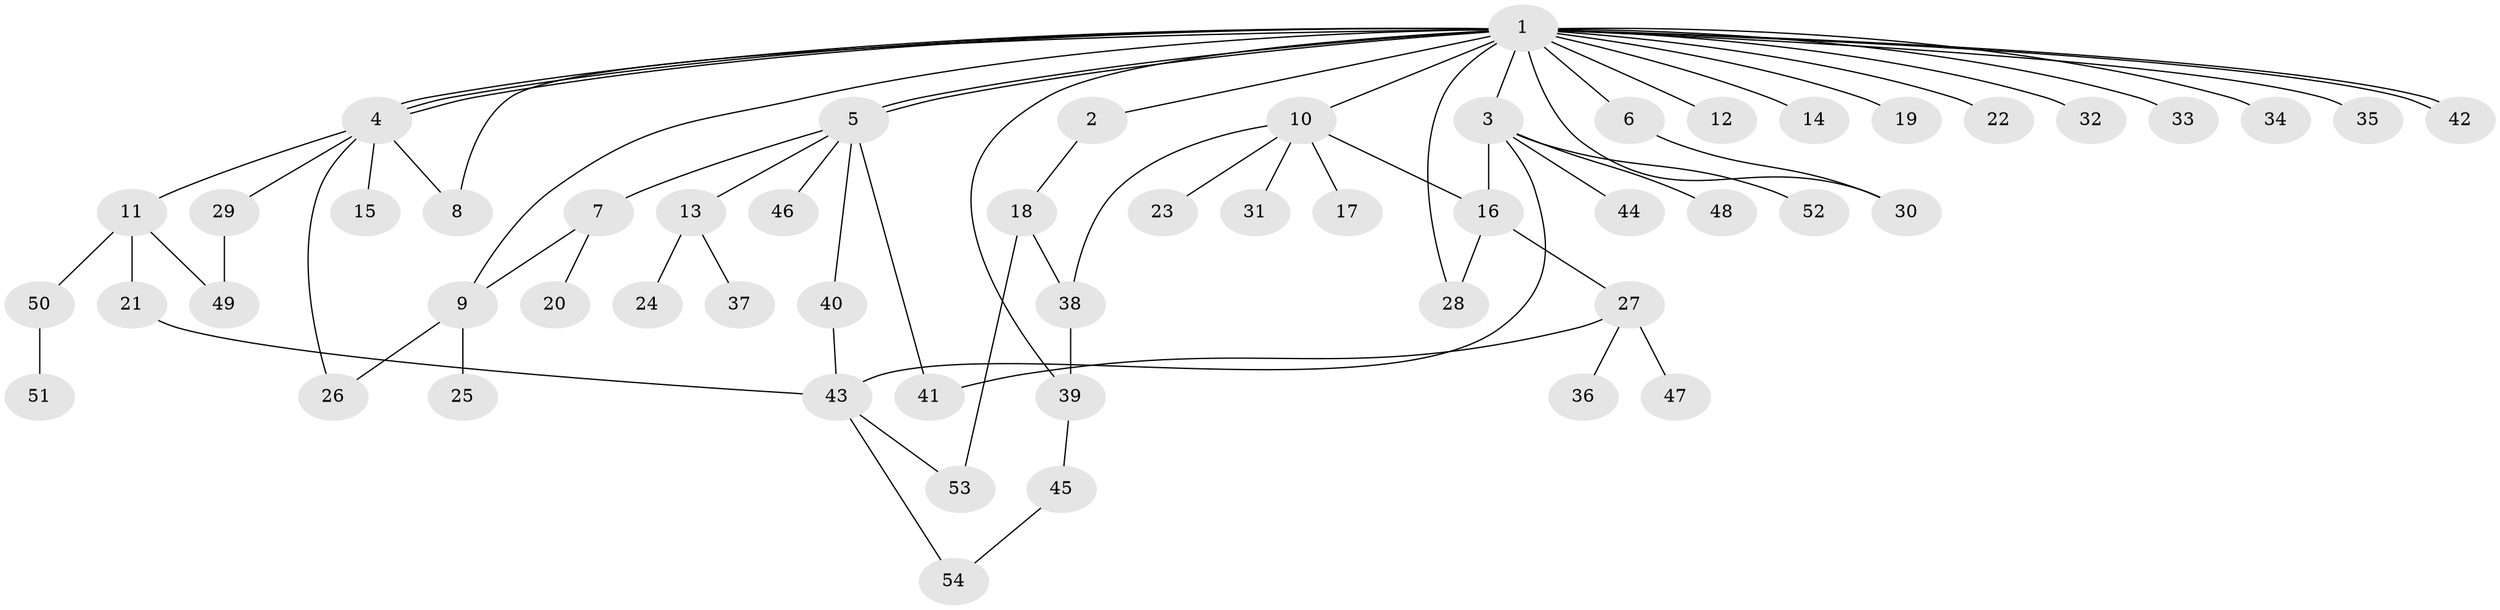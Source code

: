// coarse degree distribution, {24: 0.025, 2: 0.2, 5: 0.075, 8: 0.025, 1: 0.525, 3: 0.05, 4: 0.1}
// Generated by graph-tools (version 1.1) at 2025/23/03/03/25 07:23:50]
// undirected, 54 vertices, 71 edges
graph export_dot {
graph [start="1"]
  node [color=gray90,style=filled];
  1;
  2;
  3;
  4;
  5;
  6;
  7;
  8;
  9;
  10;
  11;
  12;
  13;
  14;
  15;
  16;
  17;
  18;
  19;
  20;
  21;
  22;
  23;
  24;
  25;
  26;
  27;
  28;
  29;
  30;
  31;
  32;
  33;
  34;
  35;
  36;
  37;
  38;
  39;
  40;
  41;
  42;
  43;
  44;
  45;
  46;
  47;
  48;
  49;
  50;
  51;
  52;
  53;
  54;
  1 -- 2;
  1 -- 3;
  1 -- 4;
  1 -- 4;
  1 -- 4;
  1 -- 5;
  1 -- 5;
  1 -- 6;
  1 -- 8;
  1 -- 9;
  1 -- 10;
  1 -- 12;
  1 -- 14;
  1 -- 19;
  1 -- 22;
  1 -- 28;
  1 -- 30;
  1 -- 32;
  1 -- 33;
  1 -- 34;
  1 -- 35;
  1 -- 39;
  1 -- 42;
  1 -- 42;
  2 -- 18;
  3 -- 16;
  3 -- 43;
  3 -- 44;
  3 -- 48;
  3 -- 52;
  4 -- 8;
  4 -- 11;
  4 -- 15;
  4 -- 26;
  4 -- 29;
  5 -- 7;
  5 -- 13;
  5 -- 40;
  5 -- 41;
  5 -- 46;
  6 -- 30;
  7 -- 9;
  7 -- 20;
  9 -- 25;
  9 -- 26;
  10 -- 16;
  10 -- 17;
  10 -- 23;
  10 -- 31;
  10 -- 38;
  11 -- 21;
  11 -- 49;
  11 -- 50;
  13 -- 24;
  13 -- 37;
  16 -- 27;
  16 -- 28;
  18 -- 38;
  18 -- 53;
  21 -- 43;
  27 -- 36;
  27 -- 41;
  27 -- 47;
  29 -- 49;
  38 -- 39;
  39 -- 45;
  40 -- 43;
  43 -- 53;
  43 -- 54;
  45 -- 54;
  50 -- 51;
}
